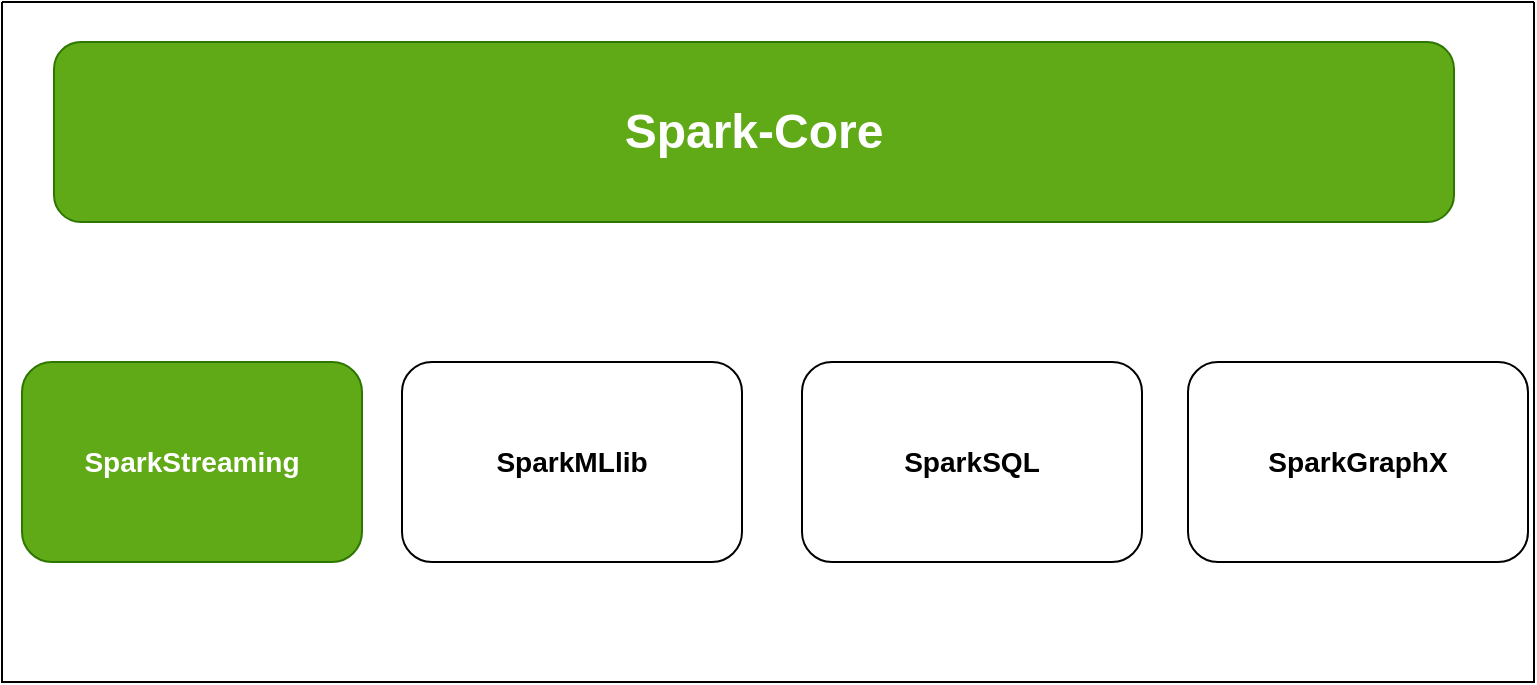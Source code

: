 <mxfile>
    <diagram id="VPYbClGaq1rwtpESJp_I" name="顶层架构">
        <mxGraphModel dx="1019" dy="2035" grid="1" gridSize="10" guides="1" tooltips="1" connect="1" arrows="1" fold="1" page="1" pageScale="1" pageWidth="1169" pageHeight="827" background="#FFFFFF" math="0" shadow="0">
            <root>
                <mxCell id="0"/>
                <mxCell id="1" parent="0"/>
                <mxCell id="10" value="" style="swimlane;startSize=0;fontSize=30;" parent="1" vertex="1">
                    <mxGeometry x="770" y="-1040" width="766" height="340" as="geometry">
                        <mxRectangle x="770" y="-1040" width="50" height="40" as="alternateBounds"/>
                    </mxGeometry>
                </mxCell>
                <mxCell id="11" value="&lt;h1&gt;Spark-Core&lt;/h1&gt;" style="rounded=1;whiteSpace=wrap;html=1;fillColor=#60a917;strokeColor=#2D7600;fontColor=#ffffff;" parent="10" vertex="1">
                    <mxGeometry x="26" y="20" width="700" height="90" as="geometry"/>
                </mxCell>
                <mxCell id="12" value="&lt;h3&gt;SparkStreaming&lt;/h3&gt;" style="rounded=1;whiteSpace=wrap;html=1;fillColor=#60a917;strokeColor=#2D7600;fontColor=#ffffff;" parent="10" vertex="1">
                    <mxGeometry x="10" y="180" width="170" height="100" as="geometry"/>
                </mxCell>
                <mxCell id="agBRjemUDmdfU3HaIsgF-15" value="&lt;h3&gt;SparkMLlib&lt;/h3&gt;" style="rounded=1;whiteSpace=wrap;html=1;" parent="10" vertex="1">
                    <mxGeometry x="200" y="180" width="170" height="100" as="geometry"/>
                </mxCell>
                <mxCell id="agBRjemUDmdfU3HaIsgF-16" value="&lt;h3&gt;SparkSQL&lt;/h3&gt;" style="rounded=1;whiteSpace=wrap;html=1;" parent="10" vertex="1">
                    <mxGeometry x="400" y="180" width="170" height="100" as="geometry"/>
                </mxCell>
                <mxCell id="agBRjemUDmdfU3HaIsgF-17" value="&lt;h3&gt;SparkGraphX&lt;/h3&gt;" style="rounded=1;whiteSpace=wrap;html=1;" parent="10" vertex="1">
                    <mxGeometry x="593" y="180" width="170" height="100" as="geometry"/>
                </mxCell>
            </root>
        </mxGraphModel>
    </diagram>
    <diagram id="-WtzubNgeALAvP8PtxZq" name="SparkStreaming">
        <mxGraphModel dx="1019" dy="381" grid="1" gridSize="10" guides="1" tooltips="1" connect="1" arrows="1" fold="1" page="1" pageScale="1" pageWidth="1169" pageHeight="827" background="#ffffff" math="0" shadow="0">
            <root>
                <mxCell id="0"/>
                <mxCell id="1" parent="0"/>
            </root>
        </mxGraphModel>
    </diagram>
    <diagram id="-fQSwmSKmjPJqDX0hy-T" name="Schedular">
        <mxGraphModel dx="1019" dy="381" grid="1" gridSize="10" guides="1" tooltips="1" connect="1" arrows="1" fold="1" page="1" pageScale="1" pageWidth="827" pageHeight="1169" math="0" shadow="0">
            <root>
                <mxCell id="0"/>
                <mxCell id="1" parent="0"/>
            </root>
        </mxGraphModel>
    </diagram>
    <diagram id="VhBmEGAI-f2w_jUyI4F-" name="MapReduce">
        <mxGraphModel dx="1019" dy="1208" grid="1" gridSize="10" guides="1" tooltips="1" connect="1" arrows="1" fold="1" page="1" pageScale="1" pageWidth="1169" pageHeight="827" math="0" shadow="0">
            <root>
                <mxCell id="0"/>
                <mxCell id="1" parent="0"/>
                <mxCell id="i3Mja7FqGma_RA5WfzkV-1" value="SortShuffleWriter" style="swimlane;labelBackgroundColor=#18141D;separatorColor=#000000;" parent="1" vertex="1" collapsed="1">
                    <mxGeometry x="20" y="-790" width="140" height="30" as="geometry">
                        <mxRectangle x="20" y="-790" width="690" height="300" as="alternateBounds"/>
                    </mxGeometry>
                </mxCell>
                <mxCell id="i3Mja7FqGma_RA5WfzkV-2" value="成员变量" style="swimlane;fontStyle=0;childLayout=stackLayout;horizontal=1;startSize=26;fillColor=none;horizontalStack=0;resizeParent=1;resizeParentMax=0;resizeLast=0;collapsible=1;marginBottom=0;html=1;" parent="i3Mja7FqGma_RA5WfzkV-1" vertex="1">
                    <mxGeometry x="45" y="70" width="115" height="194" as="geometry"/>
                </mxCell>
                <mxCell id="i3Mja7FqGma_RA5WfzkV-3" value="dep" style="text;strokeColor=none;fillColor=none;align=left;verticalAlign=top;spacingLeft=4;spacingRight=4;overflow=hidden;rotatable=0;points=[[0,0.5],[1,0.5]];portConstraint=eastwest;whiteSpace=wrap;html=1;" parent="i3Mja7FqGma_RA5WfzkV-2" vertex="1">
                    <mxGeometry y="26" width="115" height="26" as="geometry"/>
                </mxCell>
                <mxCell id="i3Mja7FqGma_RA5WfzkV-4" value="blockManager" style="text;strokeColor=none;fillColor=none;align=left;verticalAlign=top;spacingLeft=4;spacingRight=4;overflow=hidden;rotatable=0;points=[[0,0.5],[1,0.5]];portConstraint=eastwest;whiteSpace=wrap;html=1;" parent="i3Mja7FqGma_RA5WfzkV-2" vertex="1">
                    <mxGeometry y="52" width="115" height="26" as="geometry"/>
                </mxCell>
                <mxCell id="i3Mja7FqGma_RA5WfzkV-5" value="ExternalSorter" style="text;strokeColor=none;fillColor=none;align=left;verticalAlign=top;spacingLeft=4;spacingRight=4;overflow=hidden;rotatable=0;points=[[0,0.5],[1,0.5]];portConstraint=eastwest;whiteSpace=wrap;html=1;" parent="i3Mja7FqGma_RA5WfzkV-2" vertex="1">
                    <mxGeometry y="78" width="115" height="26" as="geometry"/>
                </mxCell>
                <mxCell id="nUJk3h8JUYx3D1lUxznx-19" value="Stopping" style="text;strokeColor=none;fillColor=none;align=left;verticalAlign=middle;spacingLeft=4;spacingRight=4;overflow=hidden;points=[[0,0.5],[1,0.5]];portConstraint=eastwest;rotatable=0;whiteSpace=wrap;html=1;" parent="i3Mja7FqGma_RA5WfzkV-2" vertex="1">
                    <mxGeometry y="104" width="115" height="30" as="geometry"/>
                </mxCell>
                <mxCell id="nUJk3h8JUYx3D1lUxznx-20" value="MapStatus" style="text;strokeColor=none;fillColor=none;align=left;verticalAlign=middle;spacingLeft=4;spacingRight=4;overflow=hidden;points=[[0,0.5],[1,0.5]];portConstraint=eastwest;rotatable=0;whiteSpace=wrap;html=1;" parent="i3Mja7FqGma_RA5WfzkV-2" vertex="1">
                    <mxGeometry y="134" width="115" height="30" as="geometry"/>
                </mxCell>
                <mxCell id="nUJk3h8JUYx3D1lUxznx-21" value="writeMetrics" style="text;strokeColor=none;fillColor=none;align=left;verticalAlign=middle;spacingLeft=4;spacingRight=4;overflow=hidden;points=[[0,0.5],[1,0.5]];portConstraint=eastwest;rotatable=0;whiteSpace=wrap;html=1;" parent="i3Mja7FqGma_RA5WfzkV-2" vertex="1">
                    <mxGeometry y="164" width="115" height="30" as="geometry"/>
                </mxCell>
                <mxCell id="nUJk3h8JUYx3D1lUxznx-25" value="&lt;div style=&quot;font-family: &amp;quot;JetBrains Mono&amp;quot;, monospace; font-size: 9.8pt;&quot;&gt;stop(Boolean):Opetion[MapStatus]&lt;/div&gt;" style="rounded=0;whiteSpace=wrap;html=1;fontColor=default;align=center;backgroundOutline=0;editable=1;movable=1;resizable=1;rotatable=1;deletable=1;connectable=1;labelBackgroundColor=default;" parent="i3Mja7FqGma_RA5WfzkV-1" vertex="1">
                    <mxGeometry x="180" y="130" width="495" height="45" as="geometry"/>
                </mxCell>
                <mxCell id="nUJk3h8JUYx3D1lUxznx-26" value="&lt;div style=&quot;font-family: &amp;quot;JetBrains Mono&amp;quot;, monospace; font-size: 9.8pt;&quot;&gt;write(Iterator[Product2[KV]])&lt;/div&gt;" style="rounded=0;whiteSpace=wrap;html=1;labelBackgroundColor=default;" parent="i3Mja7FqGma_RA5WfzkV-1" vertex="1">
                    <mxGeometry x="180" y="70" width="495" height="40" as="geometry"/>
                </mxCell>
                <mxCell id="wg3rbCRLMpkX7AuymAAB-1" value="&lt;div style=&quot;font-family: &amp;quot;JetBrains Mono&amp;quot;, monospace; font-size: 9.8pt;&quot;&gt;getPartitionLengths():Array[Long]&lt;/div&gt;" style="rounded=0;whiteSpace=wrap;html=1;fontColor=default;align=center;backgroundOutline=0;editable=1;movable=1;resizable=1;rotatable=1;deletable=1;connectable=1;labelBackgroundColor=default;" parent="i3Mja7FqGma_RA5WfzkV-1" vertex="1">
                    <mxGeometry x="180" y="190" width="495" height="45" as="geometry"/>
                </mxCell>
                <mxCell id="wg3rbCRLMpkX7AuymAAB-4" value="&lt;div style=&quot;font-family: &amp;quot;JetBrains Mono&amp;quot;, monospace; font-size: 9.8pt;&quot;&gt;shouldBypassMergeSort(SparkConf,ShuffleDependency)&lt;/div&gt;" style="rounded=0;whiteSpace=wrap;html=1;fontColor=default;align=center;backgroundOutline=0;editable=1;movable=1;resizable=1;rotatable=1;deletable=1;connectable=1;labelBackgroundColor=default;" parent="i3Mja7FqGma_RA5WfzkV-1" vertex="1">
                    <mxGeometry x="180" y="242.5" width="495" height="45" as="geometry"/>
                </mxCell>
                <mxCell id="Qo4Mbt7X9mJ6zxtVHATP-1" value="ExternalSorter" style="swimlane;whiteSpace=wrap;html=1;" parent="1" vertex="1">
                    <mxGeometry x="120" y="-650" width="1040" height="420" as="geometry"/>
                </mxCell>
                <mxCell id="Qo4Mbt7X9mJ6zxtVHATP-31" value="" style="rounded=0;whiteSpace=wrap;html=1;fontSize=19;" parent="Qo4Mbt7X9mJ6zxtVHATP-1" vertex="1">
                    <mxGeometry x="610" y="40" width="180" height="330" as="geometry"/>
                </mxCell>
                <mxCell id="Qo4Mbt7X9mJ6zxtVHATP-2" value="成员变量" style="swimlane;fontStyle=0;childLayout=stackLayout;horizontal=1;startSize=30;horizontalStack=0;resizeParent=1;resizeParentMax=0;resizeLast=0;collapsible=1;marginBottom=0;whiteSpace=wrap;html=1;" parent="Qo4Mbt7X9mJ6zxtVHATP-1" vertex="1">
                    <mxGeometry x="40" y="30" width="140" height="180" as="geometry"/>
                </mxCell>
                <mxCell id="Qo4Mbt7X9mJ6zxtVHATP-3" value="TaskContext" style="text;strokeColor=none;fillColor=none;align=left;verticalAlign=middle;spacingLeft=4;spacingRight=4;overflow=hidden;points=[[0,0.5],[1,0.5]];portConstraint=eastwest;rotatable=0;whiteSpace=wrap;html=1;" parent="Qo4Mbt7X9mJ6zxtVHATP-2" vertex="1">
                    <mxGeometry y="30" width="140" height="30" as="geometry"/>
                </mxCell>
                <mxCell id="Qo4Mbt7X9mJ6zxtVHATP-4" value="Aggregator" style="text;strokeColor=none;fillColor=none;align=left;verticalAlign=middle;spacingLeft=4;spacingRight=4;overflow=hidden;points=[[0,0.5],[1,0.5]];portConstraint=eastwest;rotatable=0;whiteSpace=wrap;html=1;" parent="Qo4Mbt7X9mJ6zxtVHATP-2" vertex="1">
                    <mxGeometry y="60" width="140" height="30" as="geometry"/>
                </mxCell>
                <mxCell id="Qo4Mbt7X9mJ6zxtVHATP-6" value="Partitioner" style="text;strokeColor=none;fillColor=none;align=left;verticalAlign=middle;spacingLeft=4;spacingRight=4;overflow=hidden;points=[[0,0.5],[1,0.5]];portConstraint=eastwest;rotatable=0;whiteSpace=wrap;html=1;" parent="Qo4Mbt7X9mJ6zxtVHATP-2" vertex="1">
                    <mxGeometry y="90" width="140" height="30" as="geometry"/>
                </mxCell>
                <mxCell id="Qo4Mbt7X9mJ6zxtVHATP-5" value="Ordering" style="text;strokeColor=none;fillColor=none;align=left;verticalAlign=middle;spacingLeft=4;spacingRight=4;overflow=hidden;points=[[0,0.5],[1,0.5]];portConstraint=eastwest;rotatable=0;whiteSpace=wrap;html=1;" parent="Qo4Mbt7X9mJ6zxtVHATP-2" vertex="1">
                    <mxGeometry y="120" width="140" height="30" as="geometry"/>
                </mxCell>
                <mxCell id="Qo4Mbt7X9mJ6zxtVHATP-8" value="Serializer" style="text;strokeColor=none;fillColor=none;align=left;verticalAlign=middle;spacingLeft=4;spacingRight=4;overflow=hidden;points=[[0,0.5],[1,0.5]];portConstraint=eastwest;rotatable=0;whiteSpace=wrap;html=1;" parent="Qo4Mbt7X9mJ6zxtVHATP-2" vertex="1">
                    <mxGeometry y="150" width="140" height="30" as="geometry"/>
                </mxCell>
                <mxCell id="Qo4Mbt7X9mJ6zxtVHATP-9" value="Partitoned&lt;br&gt;AppendOnlyMap" style="rounded=1;whiteSpace=wrap;html=1;" parent="Qo4Mbt7X9mJ6zxtVHATP-1" vertex="1">
                    <mxGeometry x="220" y="45" width="120" height="60" as="geometry"/>
                </mxCell>
                <mxCell id="Qo4Mbt7X9mJ6zxtVHATP-10" value="Partitioned&lt;br&gt;PairBuffer" style="rounded=1;whiteSpace=wrap;html=1;" parent="Qo4Mbt7X9mJ6zxtVHATP-1" vertex="1">
                    <mxGeometry x="220" y="140" width="120" height="60" as="geometry"/>
                </mxCell>
                <mxCell id="Qo4Mbt7X9mJ6zxtVHATP-12" value="" style="rounded=0;whiteSpace=wrap;html=1;" parent="Qo4Mbt7X9mJ6zxtVHATP-1" vertex="1">
                    <mxGeometry x="360" y="40" width="150" height="200" as="geometry"/>
                </mxCell>
                <mxCell id="Qo4Mbt7X9mJ6zxtVHATP-11" value="Buffer" style="shape=cylinder3;whiteSpace=wrap;html=1;boundedLbl=1;backgroundOutline=1;size=15;" parent="Qo4Mbt7X9mJ6zxtVHATP-1" vertex="1">
                    <mxGeometry x="370" y="50" width="130" height="50" as="geometry"/>
                </mxCell>
                <mxCell id="Qo4Mbt7X9mJ6zxtVHATP-14" value="Buffer" style="shape=cylinder3;whiteSpace=wrap;html=1;boundedLbl=1;backgroundOutline=1;size=15;" parent="Qo4Mbt7X9mJ6zxtVHATP-1" vertex="1">
                    <mxGeometry x="370" y="105" width="130" height="50" as="geometry"/>
                </mxCell>
                <mxCell id="Qo4Mbt7X9mJ6zxtVHATP-15" value="Buffer" style="shape=cylinder3;whiteSpace=wrap;html=1;boundedLbl=1;backgroundOutline=1;size=15;" parent="Qo4Mbt7X9mJ6zxtVHATP-1" vertex="1">
                    <mxGeometry x="370" y="160" width="130" height="50" as="geometry"/>
                </mxCell>
                <mxCell id="Qo4Mbt7X9mJ6zxtVHATP-18" style="edgeStyle=none;html=1;exitX=1;exitY=0.5;exitDx=0;exitDy=0;entryX=0;entryY=0;entryDx=0;entryDy=30;entryPerimeter=0;" parent="Qo4Mbt7X9mJ6zxtVHATP-1" source="Qo4Mbt7X9mJ6zxtVHATP-9" target="Qo4Mbt7X9mJ6zxtVHATP-15" edge="1">
                    <mxGeometry relative="1" as="geometry"/>
                </mxCell>
                <mxCell id="Qo4Mbt7X9mJ6zxtVHATP-17" style="edgeStyle=none;html=1;exitX=1;exitY=0.5;exitDx=0;exitDy=0;entryX=0;entryY=0;entryDx=0;entryDy=15;entryPerimeter=0;" parent="Qo4Mbt7X9mJ6zxtVHATP-1" source="Qo4Mbt7X9mJ6zxtVHATP-9" target="Qo4Mbt7X9mJ6zxtVHATP-14" edge="1">
                    <mxGeometry relative="1" as="geometry"/>
                </mxCell>
                <mxCell id="Qo4Mbt7X9mJ6zxtVHATP-16" style="edgeStyle=none;html=1;exitX=1;exitY=0.5;exitDx=0;exitDy=0;entryX=0;entryY=0;entryDx=0;entryDy=30;entryPerimeter=0;" parent="Qo4Mbt7X9mJ6zxtVHATP-1" source="Qo4Mbt7X9mJ6zxtVHATP-9" target="Qo4Mbt7X9mJ6zxtVHATP-11" edge="1">
                    <mxGeometry relative="1" as="geometry"/>
                </mxCell>
                <mxCell id="Qo4Mbt7X9mJ6zxtVHATP-20" style="edgeStyle=none;html=1;exitX=1;exitY=0.5;exitDx=0;exitDy=0;entryX=0;entryY=0;entryDx=0;entryDy=30;entryPerimeter=0;" parent="Qo4Mbt7X9mJ6zxtVHATP-1" source="Qo4Mbt7X9mJ6zxtVHATP-10" target="Qo4Mbt7X9mJ6zxtVHATP-14" edge="1">
                    <mxGeometry relative="1" as="geometry"/>
                </mxCell>
                <mxCell id="Qo4Mbt7X9mJ6zxtVHATP-19" style="edgeStyle=none;html=1;exitX=1;exitY=0.5;exitDx=0;exitDy=0;entryX=0;entryY=0;entryDx=0;entryDy=30;entryPerimeter=0;" parent="Qo4Mbt7X9mJ6zxtVHATP-1" source="Qo4Mbt7X9mJ6zxtVHATP-10" target="Qo4Mbt7X9mJ6zxtVHATP-11" edge="1">
                    <mxGeometry relative="1" as="geometry"/>
                </mxCell>
                <mxCell id="Qo4Mbt7X9mJ6zxtVHATP-21" style="edgeStyle=none;html=1;exitX=1;exitY=0.5;exitDx=0;exitDy=0;entryX=0;entryY=0;entryDx=0;entryDy=30;entryPerimeter=0;" parent="Qo4Mbt7X9mJ6zxtVHATP-1" source="Qo4Mbt7X9mJ6zxtVHATP-10" target="Qo4Mbt7X9mJ6zxtVHATP-15" edge="1">
                    <mxGeometry relative="1" as="geometry"/>
                </mxCell>
                <mxCell id="Qo4Mbt7X9mJ6zxtVHATP-22" value="PartitionedId/Hash" style="shape=flexArrow;endArrow=classic;html=1;exitX=1;exitY=0.5;exitDx=0;exitDy=0;" parent="Qo4Mbt7X9mJ6zxtVHATP-1" source="Qo4Mbt7X9mJ6zxtVHATP-12" edge="1">
                    <mxGeometry width="50" height="50" relative="1" as="geometry">
                        <mxPoint x="530" y="160" as="sourcePoint"/>
                        <mxPoint x="650" y="140" as="targetPoint"/>
                    </mxGeometry>
                </mxCell>
                <mxCell id="Qo4Mbt7X9mJ6zxtVHATP-24" value="Sort" style="text;html=1;strokeColor=none;fillColor=none;align=center;verticalAlign=middle;whiteSpace=wrap;rounded=0;fontSize=19;" parent="Qo4Mbt7X9mJ6zxtVHATP-1" vertex="1">
                    <mxGeometry x="550" y="90" width="60" height="30" as="geometry"/>
                </mxCell>
                <mxCell id="Qo4Mbt7X9mJ6zxtVHATP-25" value="File2" style="shape=cylinder3;whiteSpace=wrap;html=1;boundedLbl=1;backgroundOutline=1;size=15;fontSize=19;" parent="Qo4Mbt7X9mJ6zxtVHATP-1" vertex="1">
                    <mxGeometry x="650" y="115" width="100" height="50" as="geometry"/>
                </mxCell>
                <mxCell id="Qo4Mbt7X9mJ6zxtVHATP-27" value="File3" style="shape=cylinder3;whiteSpace=wrap;html=1;boundedLbl=1;backgroundOutline=1;size=15;fontSize=19;" parent="Qo4Mbt7X9mJ6zxtVHATP-1" vertex="1">
                    <mxGeometry x="650" y="175" width="100" height="50" as="geometry"/>
                </mxCell>
                <mxCell id="Qo4Mbt7X9mJ6zxtVHATP-28" value="" style="shape=flexArrow;endArrow=classic;html=1;fontSize=19;" parent="Qo4Mbt7X9mJ6zxtVHATP-1" edge="1">
                    <mxGeometry width="50" height="50" relative="1" as="geometry">
                        <mxPoint x="580" y="150" as="sourcePoint"/>
                        <mxPoint x="670" y="270" as="targetPoint"/>
                        <Array as="points">
                            <mxPoint x="580" y="270"/>
                        </Array>
                    </mxGeometry>
                </mxCell>
                <mxCell id="Qo4Mbt7X9mJ6zxtVHATP-30" value="WriteIndexFile" style="shape=cylinder3;whiteSpace=wrap;html=1;boundedLbl=1;backgroundOutline=1;size=15;fontSize=19;" parent="Qo4Mbt7X9mJ6zxtVHATP-1" vertex="1">
                    <mxGeometry x="680" y="250" width="100" height="50" as="geometry"/>
                </mxCell>
                <mxCell id="Qo4Mbt7X9mJ6zxtVHATP-32" value="" style="shape=flexArrow;endArrow=classic;html=1;fontSize=19;exitX=1;exitY=0.5;exitDx=0;exitDy=0;" parent="Qo4Mbt7X9mJ6zxtVHATP-1" source="Qo4Mbt7X9mJ6zxtVHATP-31" edge="1">
                    <mxGeometry width="50" height="50" relative="1" as="geometry">
                        <mxPoint x="820" y="220" as="sourcePoint"/>
                        <mxPoint x="850" y="205" as="targetPoint"/>
                    </mxGeometry>
                </mxCell>
                <mxCell id="Qo4Mbt7X9mJ6zxtVHATP-26" value="File1" style="shape=cylinder3;whiteSpace=wrap;html=1;boundedLbl=1;backgroundOutline=1;size=15;fontSize=19;" parent="Qo4Mbt7X9mJ6zxtVHATP-1" vertex="1">
                    <mxGeometry x="650" y="55" width="100" height="50" as="geometry"/>
                </mxCell>
                <mxCell id="Qo4Mbt7X9mJ6zxtVHATP-34" value="Iterator" style="rounded=1;whiteSpace=wrap;html=1;fontSize=19;" parent="Qo4Mbt7X9mJ6zxtVHATP-1" vertex="1">
                    <mxGeometry x="870" y="130" width="120" height="60" as="geometry"/>
                </mxCell>
                <mxCell id="Qo4Mbt7X9mJ6zxtVHATP-35" value="WriteFile" style="shape=cylinder3;whiteSpace=wrap;html=1;boundedLbl=1;backgroundOutline=1;size=15;fontSize=19;" parent="Qo4Mbt7X9mJ6zxtVHATP-1" vertex="1">
                    <mxGeometry x="870" y="220" width="130" height="60" as="geometry"/>
                </mxCell>
            </root>
        </mxGraphModel>
    </diagram>
    <diagram id="KNMoaATFr6m91OYntgA1" name="Shuffle">
        <mxGraphModel dx="1019" dy="381" grid="1" gridSize="10" guides="1" tooltips="1" connect="1" arrows="1" fold="1" page="1" pageScale="1" pageWidth="827" pageHeight="1169" math="0" shadow="0">
            <root>
                <mxCell id="0"/>
                <mxCell id="1" parent="0"/>
            </root>
        </mxGraphModel>
    </diagram>
    <diagram id="6QtqvuMl8iF7WfORz59f" name="第 6 页">
        <mxGraphModel dx="1019" dy="381" grid="1" gridSize="10" guides="1" tooltips="1" connect="1" arrows="1" fold="1" page="1" pageScale="1" pageWidth="1169" pageHeight="827" math="0" shadow="0">
            <root>
                <mxCell id="0"/>
                <mxCell id="1" parent="0"/>
            </root>
        </mxGraphModel>
    </diagram>
</mxfile>